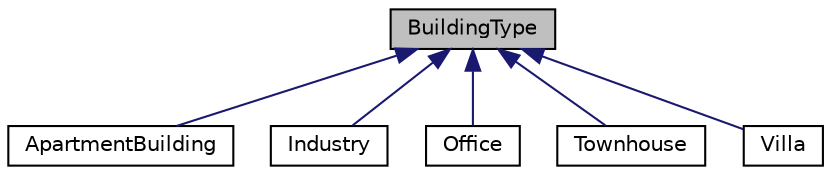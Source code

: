 digraph "BuildingType"
{
  edge [fontname="Helvetica",fontsize="10",labelfontname="Helvetica",labelfontsize="10"];
  node [fontname="Helvetica",fontsize="10",shape=record];
  Node1 [label="BuildingType",height=0.2,width=0.4,color="black", fillcolor="grey75", style="filled", fontcolor="black"];
  Node1 -> Node2 [dir="back",color="midnightblue",fontsize="10",style="solid",fontname="Helvetica"];
  Node2 [label="ApartmentBuilding",height=0.2,width=0.4,color="black", fillcolor="white", style="filled",URL="$d7/d3a/classApartmentBuilding.html"];
  Node1 -> Node3 [dir="back",color="midnightblue",fontsize="10",style="solid",fontname="Helvetica"];
  Node3 [label="Industry",height=0.2,width=0.4,color="black", fillcolor="white", style="filled",URL="$d8/d91/classIndustry.html"];
  Node1 -> Node4 [dir="back",color="midnightblue",fontsize="10",style="solid",fontname="Helvetica"];
  Node4 [label="Office",height=0.2,width=0.4,color="black", fillcolor="white", style="filled",URL="$df/dd3/classOffice.html"];
  Node1 -> Node5 [dir="back",color="midnightblue",fontsize="10",style="solid",fontname="Helvetica"];
  Node5 [label="Townhouse",height=0.2,width=0.4,color="black", fillcolor="white", style="filled",URL="$d7/d57/classTownhouse.html"];
  Node1 -> Node6 [dir="back",color="midnightblue",fontsize="10",style="solid",fontname="Helvetica"];
  Node6 [label="Villa",height=0.2,width=0.4,color="black", fillcolor="white", style="filled",URL="$d6/deb/classVilla.html"];
}
